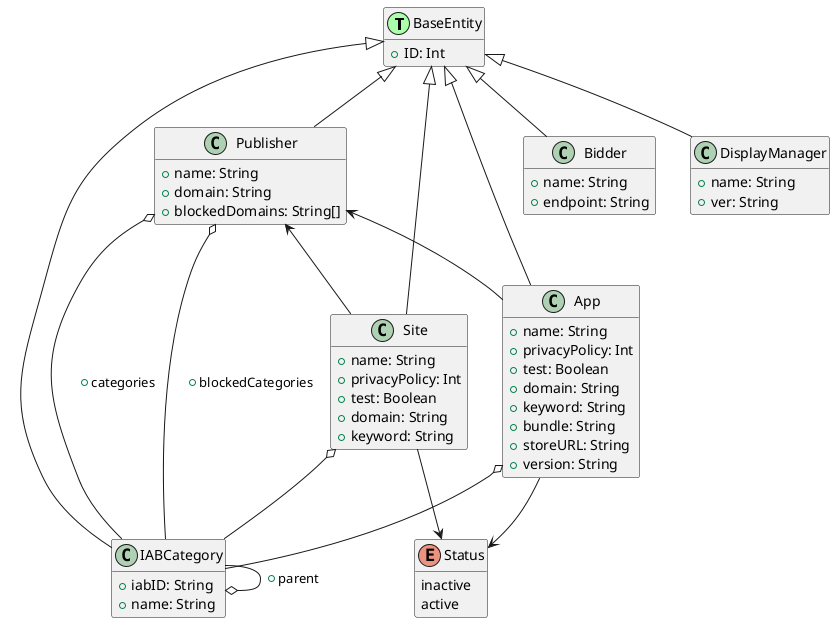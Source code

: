 @startuml

hide methods

class BaseEntity << (T,#AAFFAA)>> {
    +ID: Int
}
class App {
    +name: String
    +privacyPolicy: Int
    +test: Boolean
    +domain: String
    +keyword: String
    +bundle: String
    +storeURL: String
    +version: String
}
class Bidder {
    +name: String
    +endpoint: String
}
class DisplayManager {
    +name: String
    +ver: String
}
class Site {
    +name: String
    +privacyPolicy: Int
    +test: Boolean
    +domain: String
    +keyword: String
}
class IABCategory {
    +iabID: String
    +name: String
}
class Publisher {
    +name: String
    +domain: String
    +blockedDomains: String[]
}

enum Status {
    inactive
    active
}

BaseEntity <|-- App
BaseEntity <|-- Bidder
BaseEntity <|-- DisplayManager
BaseEntity <|-- IABCategory
BaseEntity <|-- Publisher
BaseEntity <|-- Site

Publisher <-- Site
Publisher <-- App
Publisher o-- IABCategory: +blockedCategories
Publisher o-- IABCategory: +categories

Site o-- IABCategory
Site --> Status
App o-- IABCategory
App --> Status

IABCategory --o IABCategory: +parent

@enduml
